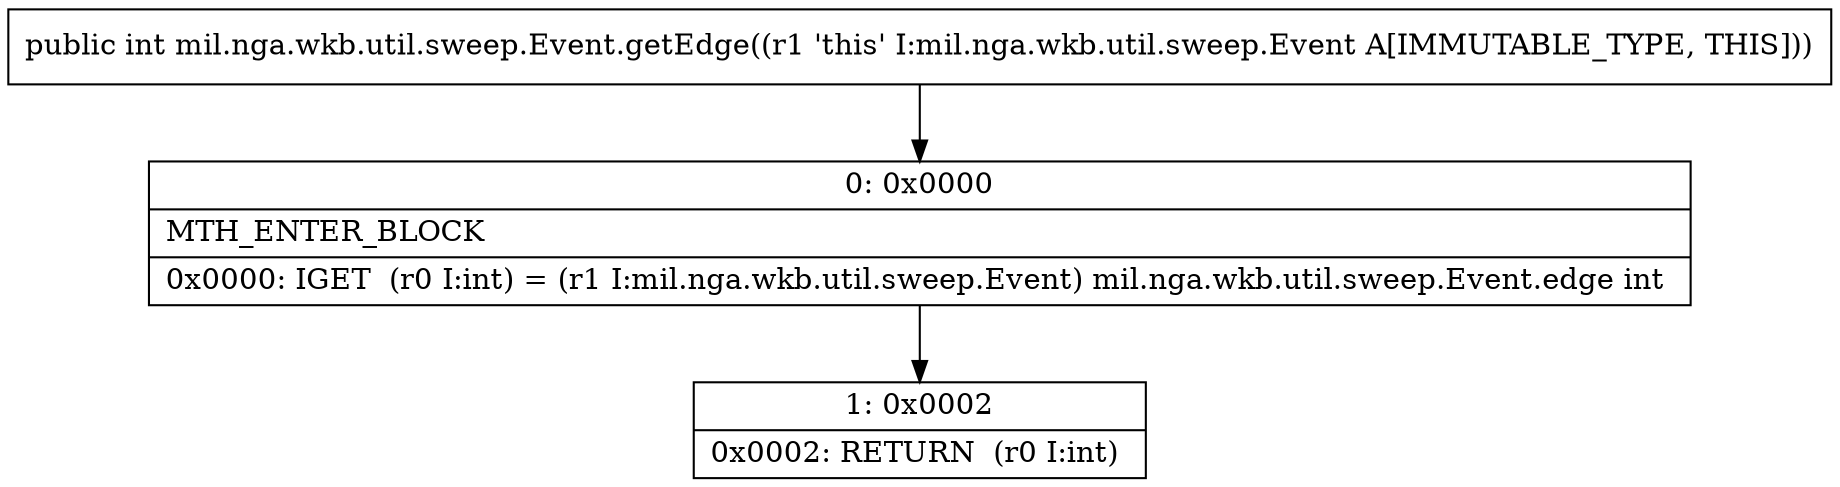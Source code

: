 digraph "CFG formil.nga.wkb.util.sweep.Event.getEdge()I" {
Node_0 [shape=record,label="{0\:\ 0x0000|MTH_ENTER_BLOCK\l|0x0000: IGET  (r0 I:int) = (r1 I:mil.nga.wkb.util.sweep.Event) mil.nga.wkb.util.sweep.Event.edge int \l}"];
Node_1 [shape=record,label="{1\:\ 0x0002|0x0002: RETURN  (r0 I:int) \l}"];
MethodNode[shape=record,label="{public int mil.nga.wkb.util.sweep.Event.getEdge((r1 'this' I:mil.nga.wkb.util.sweep.Event A[IMMUTABLE_TYPE, THIS])) }"];
MethodNode -> Node_0;
Node_0 -> Node_1;
}

